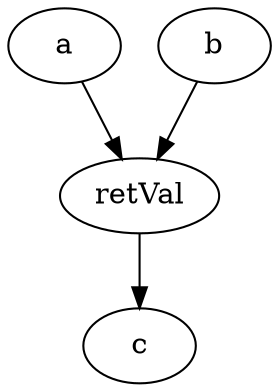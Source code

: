 strict digraph "" {
	a	 [complexity=6,
		importance=1.14959214864,
		rank=0.191598691439];
	retVal	 [complexity=2,
		importance=0.140814590014,
		rank=0.0704072950072];
	a -> retVal;
	c	 [complexity=0,
		importance=0.0623210432973,
		rank=0.0];
	b	 [complexity=6,
		importance=1.14959214864,
		rank=0.191598691439];
	b -> retVal;
	retVal -> c;
}
